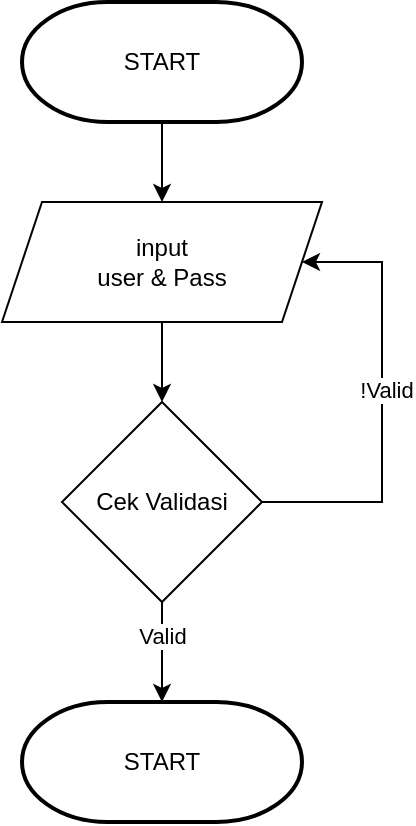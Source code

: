 <mxfile version="24.2.0" type="github">
  <diagram name="Halaman Login" id="44LEgpog10mTBOyXUpHi">
    <mxGraphModel dx="840" dy="467" grid="1" gridSize="10" guides="1" tooltips="1" connect="1" arrows="1" fold="1" page="1" pageScale="1" pageWidth="850" pageHeight="1100" math="0" shadow="0">
      <root>
        <mxCell id="0" />
        <mxCell id="1" parent="0" />
        <mxCell id="au5pq5mF-Zh_nji7KG91-8" style="edgeStyle=orthogonalEdgeStyle;rounded=0;orthogonalLoop=1;jettySize=auto;html=1;" parent="1" source="au5pq5mF-Zh_nji7KG91-4" target="au5pq5mF-Zh_nji7KG91-7" edge="1">
          <mxGeometry relative="1" as="geometry" />
        </mxCell>
        <mxCell id="au5pq5mF-Zh_nji7KG91-4" value="START" style="strokeWidth=2;html=1;shape=mxgraph.flowchart.terminator;whiteSpace=wrap;" parent="1" vertex="1">
          <mxGeometry x="310" y="110" width="140" height="60" as="geometry" />
        </mxCell>
        <mxCell id="au5pq5mF-Zh_nji7KG91-10" style="edgeStyle=orthogonalEdgeStyle;rounded=0;orthogonalLoop=1;jettySize=auto;html=1;entryX=1;entryY=0.5;entryDx=0;entryDy=0;" parent="1" source="au5pq5mF-Zh_nji7KG91-6" target="au5pq5mF-Zh_nji7KG91-7" edge="1">
          <mxGeometry relative="1" as="geometry">
            <Array as="points">
              <mxPoint x="490" y="360" />
              <mxPoint x="490" y="240" />
            </Array>
          </mxGeometry>
        </mxCell>
        <mxCell id="au5pq5mF-Zh_nji7KG91-11" value="!Valid" style="edgeLabel;html=1;align=center;verticalAlign=middle;resizable=0;points=[];" parent="au5pq5mF-Zh_nji7KG91-10" vertex="1" connectable="0">
          <mxGeometry x="0.055" y="-2" relative="1" as="geometry">
            <mxPoint as="offset" />
          </mxGeometry>
        </mxCell>
        <mxCell id="au5pq5mF-Zh_nji7KG91-6" value="Cek Validasi" style="rhombus;whiteSpace=wrap;html=1;" parent="1" vertex="1">
          <mxGeometry x="330" y="310" width="100" height="100" as="geometry" />
        </mxCell>
        <mxCell id="au5pq5mF-Zh_nji7KG91-9" style="edgeStyle=orthogonalEdgeStyle;rounded=0;orthogonalLoop=1;jettySize=auto;html=1;entryX=0.5;entryY=0;entryDx=0;entryDy=0;" parent="1" source="au5pq5mF-Zh_nji7KG91-7" target="au5pq5mF-Zh_nji7KG91-6" edge="1">
          <mxGeometry relative="1" as="geometry" />
        </mxCell>
        <mxCell id="au5pq5mF-Zh_nji7KG91-7" value="input&lt;br&gt;user &amp;amp; Pass" style="shape=parallelogram;perimeter=parallelogramPerimeter;whiteSpace=wrap;html=1;fixedSize=1;" parent="1" vertex="1">
          <mxGeometry x="300" y="210" width="160" height="60" as="geometry" />
        </mxCell>
        <mxCell id="pNiblZTqOQ4xLMzkYh80-1" value="START" style="strokeWidth=2;html=1;shape=mxgraph.flowchart.terminator;whiteSpace=wrap;" vertex="1" parent="1">
          <mxGeometry x="310" y="460" width="140" height="60" as="geometry" />
        </mxCell>
        <mxCell id="pNiblZTqOQ4xLMzkYh80-2" style="edgeStyle=orthogonalEdgeStyle;rounded=0;orthogonalLoop=1;jettySize=auto;html=1;entryX=0.5;entryY=0;entryDx=0;entryDy=0;entryPerimeter=0;" edge="1" parent="1" source="au5pq5mF-Zh_nji7KG91-6" target="pNiblZTqOQ4xLMzkYh80-1">
          <mxGeometry relative="1" as="geometry" />
        </mxCell>
        <mxCell id="pNiblZTqOQ4xLMzkYh80-3" value="Valid" style="edgeLabel;html=1;align=center;verticalAlign=middle;resizable=0;points=[];" vertex="1" connectable="0" parent="pNiblZTqOQ4xLMzkYh80-2">
          <mxGeometry x="-0.322" relative="1" as="geometry">
            <mxPoint as="offset" />
          </mxGeometry>
        </mxCell>
      </root>
    </mxGraphModel>
  </diagram>
</mxfile>
